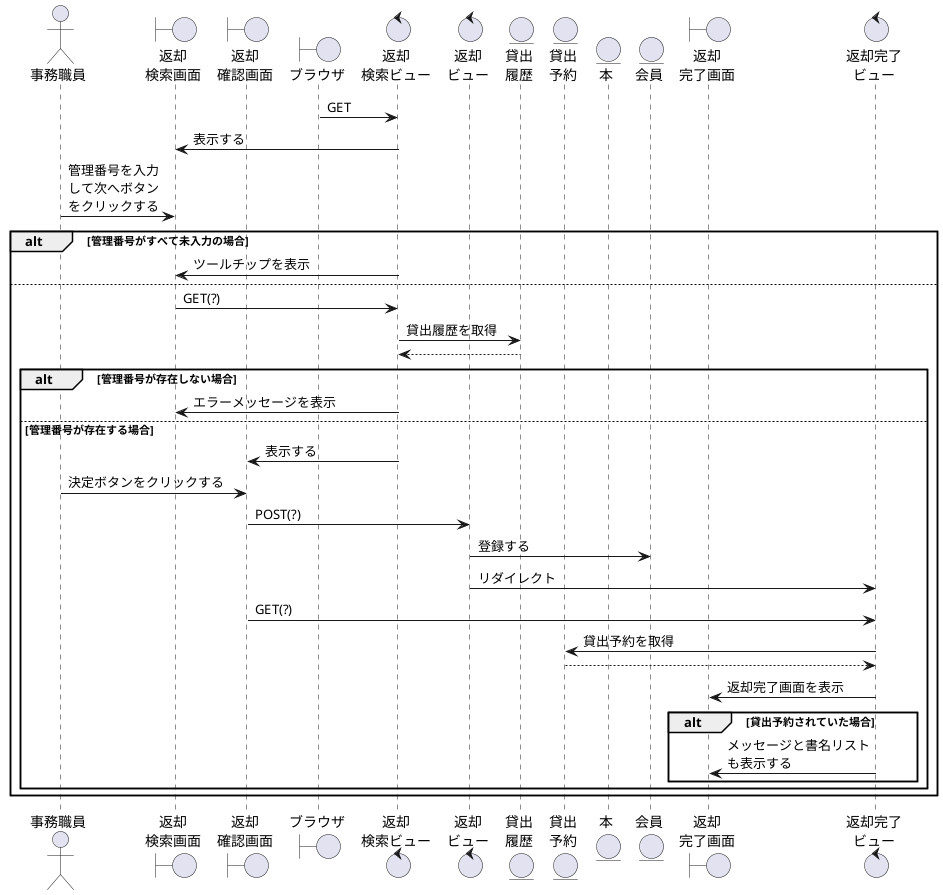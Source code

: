 @startuml HK

actor "事務職員" as staff
boundary "返却\n検索画面" as HKKs
boundary "返却\n確認画面" as HKChecks
boundary "ブラウザ" as brz
control "返却\n検索ビュー" as HKKv
control "返却\nビュー" as HKv
entity "貸出\n履歴" as KDR
entity "貸出\n予約" as KDY
entity "本" as book
entity "会員" as member
boundary "返却\n完了画面" as HKOKs
control "返却完了\nビュー" as HKOKv

brz -> HKKv:GET
HKKs <- HKKv:表示する
staff -> HKKs: 管理番号を入力\nして次へボタン\nをクリックする
alt 管理番号がすべて未入力の場合
    HKKs <- HKKv: ツールチップを表示
else
    HKKs -> HKKv: GET(?)
    HKKv -> KDR: 貸出履歴を取得
    HKKv <-- KDR
    alt 管理番号が存在しない場合
        HKKs <- HKKv: エラーメッセージを表示
    else 管理番号が存在する場合
        HKChecks <- HKKv: 表示する
        staff -> HKChecks: 決定ボタンをクリックする
        HKChecks -> HKv: POST(?) 
        HKv -> member: 登録する
        HKv -> HKOKv: リダイレクト
        HKChecks -> HKOKv: GET(?)
        KDY <- HKOKv: 貸出予約を取得
        KDY --> HKOKv
        HKOKs <- HKOKv: 返却完了画面を表示
        alt 貸出予約されていた場合
            HKOKs <- HKOKv: メッセージと書名リスト\nも表示する
        end
    end
end

@enduml